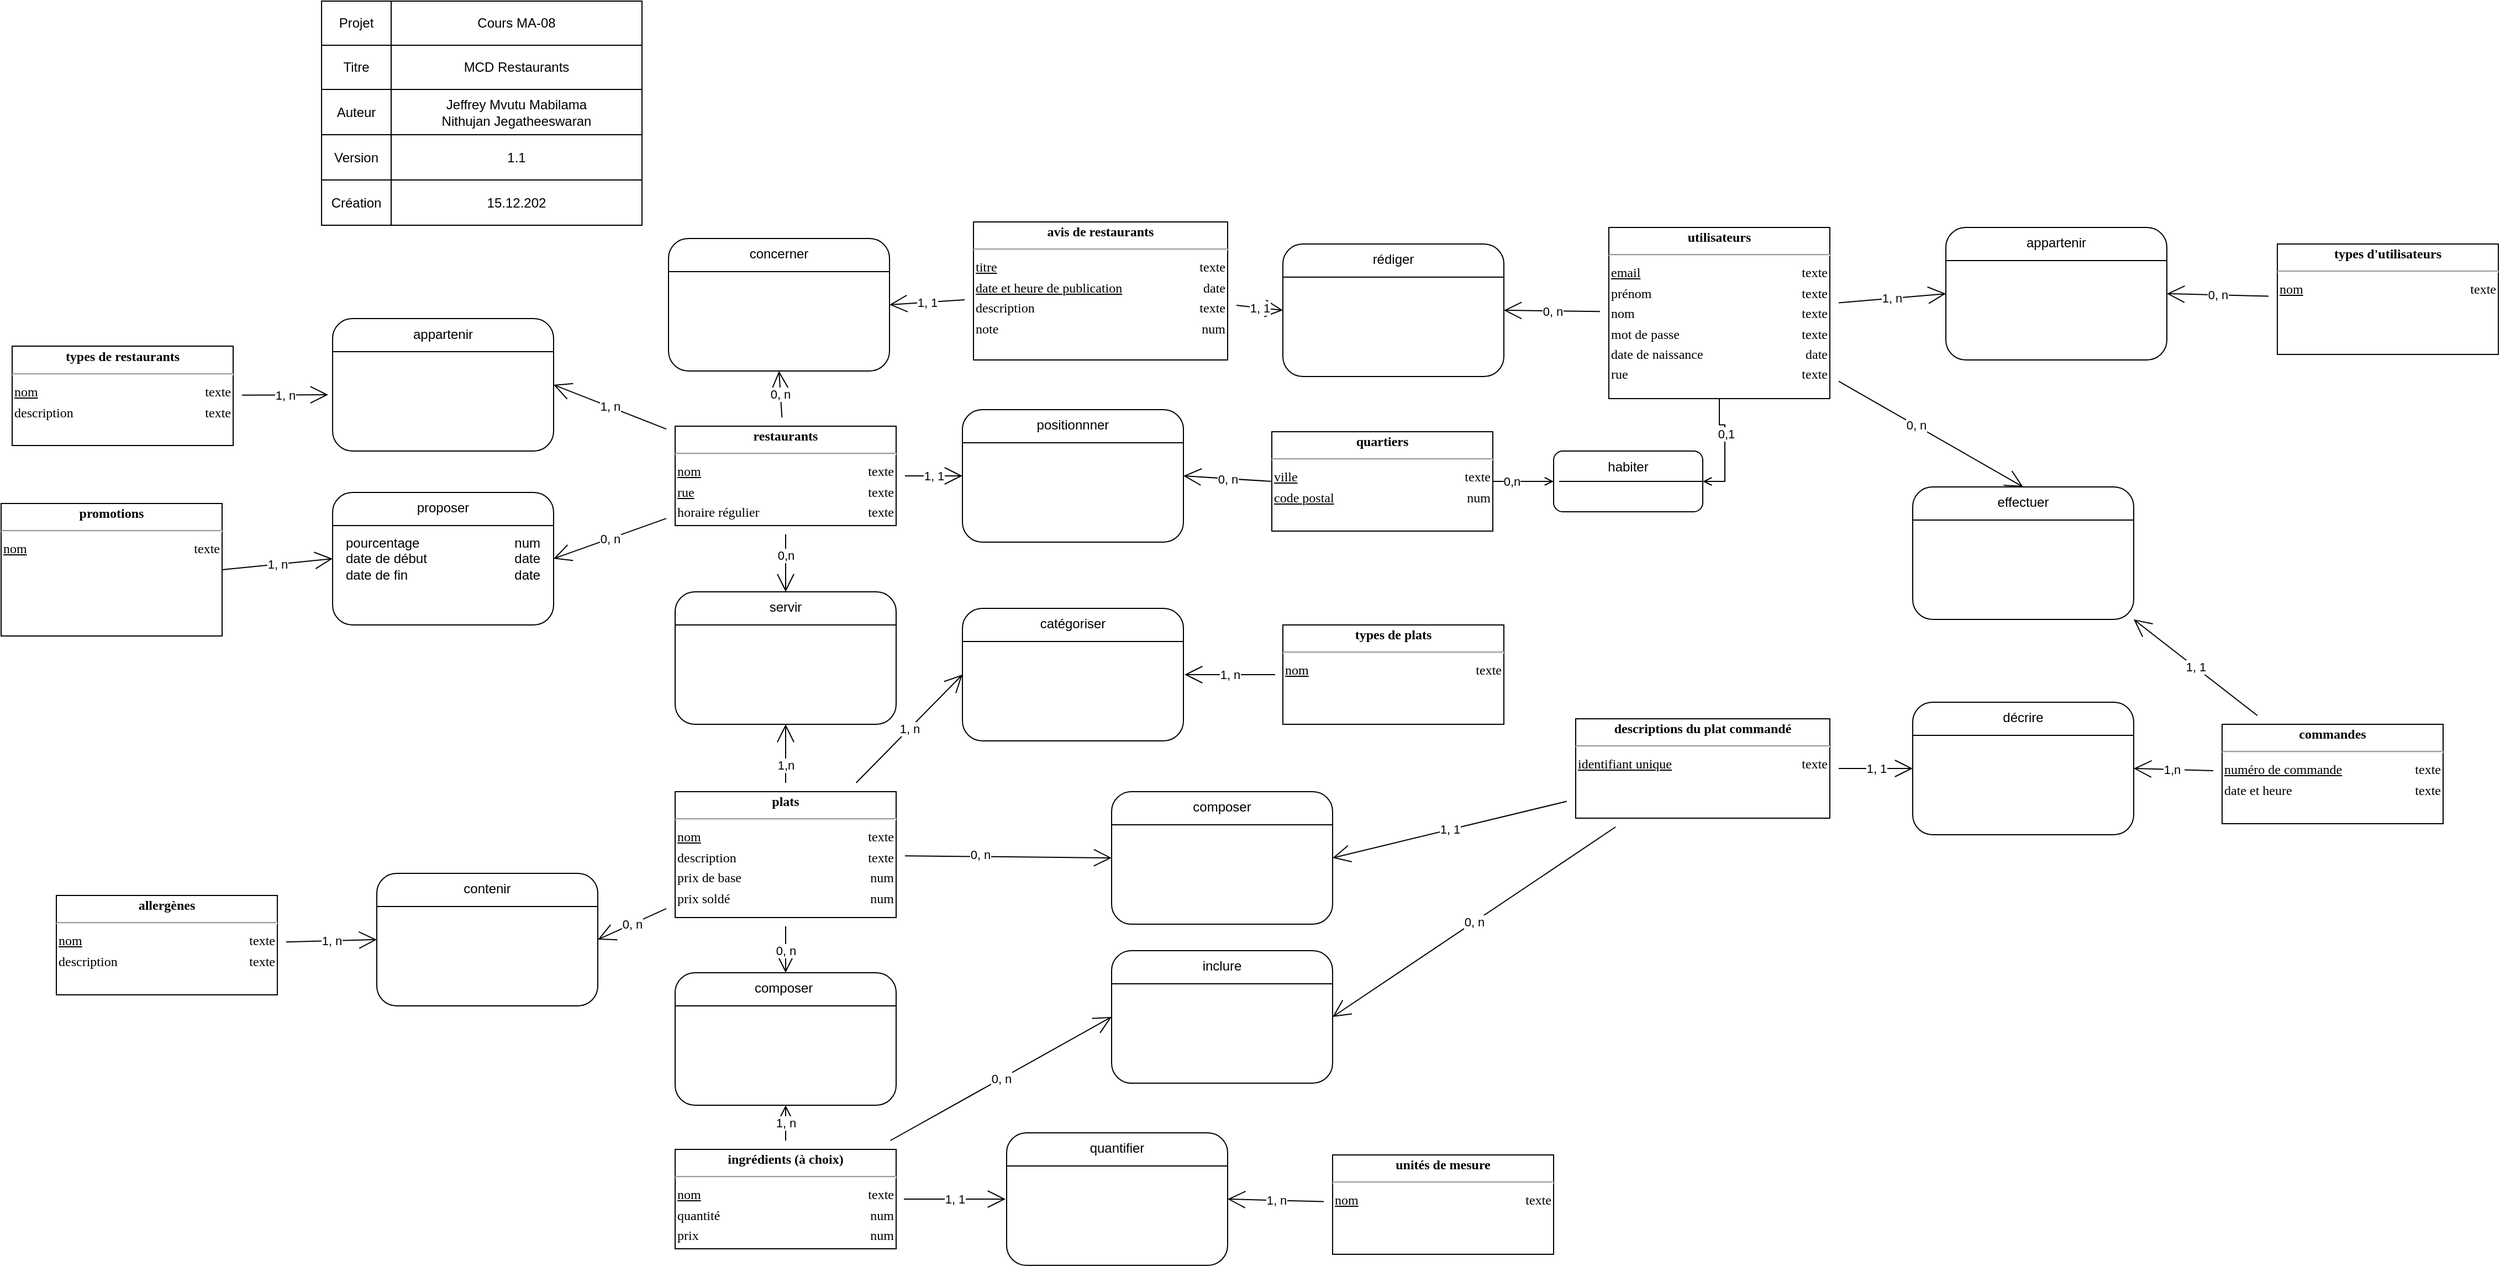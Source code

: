 <mxfile version="15.3.5" type="device"><diagram id="BKrzxhCwknsQoEXtiDFt" name="MCD-Restaurants"><mxGraphModel dx="1913" dy="806" grid="1" gridSize="10" guides="1" tooltips="1" connect="1" arrows="1" fold="1" page="1" pageScale="1" pageWidth="827" pageHeight="1169" math="0" shadow="0"><root><mxCell id="0"/><mxCell id="1" parent="0"/><mxCell id="3Esl5Ky0FmzdROGgl7pd-1" value="" style="shape=table;html=1;whiteSpace=wrap;startSize=0;container=1;collapsible=0;childLayout=tableLayout;align=right;" parent="1" vertex="1"><mxGeometry width="290" height="203" as="geometry"/></mxCell><mxCell id="3Esl5Ky0FmzdROGgl7pd-2" value="" style="shape=partialRectangle;html=1;whiteSpace=wrap;collapsible=0;dropTarget=0;pointerEvents=0;fillColor=none;top=0;left=0;bottom=0;right=0;points=[[0,0.5],[1,0.5]];portConstraint=eastwest;" parent="3Esl5Ky0FmzdROGgl7pd-1" vertex="1"><mxGeometry width="290" height="40" as="geometry"/></mxCell><mxCell id="3Esl5Ky0FmzdROGgl7pd-3" value="Projet" style="shape=partialRectangle;html=1;whiteSpace=wrap;connectable=0;fillColor=none;top=0;left=0;bottom=0;right=0;overflow=hidden;" parent="3Esl5Ky0FmzdROGgl7pd-2" vertex="1"><mxGeometry width="63" height="40" as="geometry"><mxRectangle width="63" height="40" as="alternateBounds"/></mxGeometry></mxCell><mxCell id="3Esl5Ky0FmzdROGgl7pd-4" value="Cours MA-08" style="shape=partialRectangle;html=1;whiteSpace=wrap;connectable=0;fillColor=none;top=0;left=0;bottom=0;right=0;overflow=hidden;" parent="3Esl5Ky0FmzdROGgl7pd-2" vertex="1"><mxGeometry x="63" width="227" height="40" as="geometry"><mxRectangle width="227" height="40" as="alternateBounds"/></mxGeometry></mxCell><mxCell id="3Esl5Ky0FmzdROGgl7pd-5" style="shape=partialRectangle;html=1;whiteSpace=wrap;collapsible=0;dropTarget=0;pointerEvents=0;fillColor=none;top=0;left=0;bottom=0;right=0;points=[[0,0.5],[1,0.5]];portConstraint=eastwest;" parent="3Esl5Ky0FmzdROGgl7pd-1" vertex="1"><mxGeometry y="40" width="290" height="40" as="geometry"/></mxCell><mxCell id="3Esl5Ky0FmzdROGgl7pd-6" value="Titre" style="shape=partialRectangle;html=1;whiteSpace=wrap;connectable=0;fillColor=none;top=0;left=0;bottom=0;right=0;overflow=hidden;" parent="3Esl5Ky0FmzdROGgl7pd-5" vertex="1"><mxGeometry width="63" height="40" as="geometry"><mxRectangle width="63" height="40" as="alternateBounds"/></mxGeometry></mxCell><mxCell id="3Esl5Ky0FmzdROGgl7pd-7" value="MCD Restaurants" style="shape=partialRectangle;html=1;whiteSpace=wrap;connectable=0;fillColor=none;top=0;left=0;bottom=0;right=0;overflow=hidden;" parent="3Esl5Ky0FmzdROGgl7pd-5" vertex="1"><mxGeometry x="63" width="227" height="40" as="geometry"><mxRectangle width="227" height="40" as="alternateBounds"/></mxGeometry></mxCell><mxCell id="3Esl5Ky0FmzdROGgl7pd-8" value="" style="shape=partialRectangle;html=1;whiteSpace=wrap;collapsible=0;dropTarget=0;pointerEvents=0;fillColor=none;top=0;left=0;bottom=0;right=0;points=[[0,0.5],[1,0.5]];portConstraint=eastwest;" parent="3Esl5Ky0FmzdROGgl7pd-1" vertex="1"><mxGeometry y="80" width="290" height="41" as="geometry"/></mxCell><mxCell id="3Esl5Ky0FmzdROGgl7pd-9" value="Auteur" style="shape=partialRectangle;html=1;whiteSpace=wrap;connectable=0;fillColor=none;top=0;left=0;bottom=0;right=0;overflow=hidden;" parent="3Esl5Ky0FmzdROGgl7pd-8" vertex="1"><mxGeometry width="63" height="41" as="geometry"><mxRectangle width="63" height="41" as="alternateBounds"/></mxGeometry></mxCell><mxCell id="3Esl5Ky0FmzdROGgl7pd-10" value="Jeffrey Mvutu Mabilama&lt;br&gt;Nithujan Jegatheeswaran" style="shape=partialRectangle;html=1;whiteSpace=wrap;connectable=0;fillColor=none;top=0;left=0;bottom=0;right=0;overflow=hidden;" parent="3Esl5Ky0FmzdROGgl7pd-8" vertex="1"><mxGeometry x="63" width="227" height="41" as="geometry"><mxRectangle width="227" height="41" as="alternateBounds"/></mxGeometry></mxCell><mxCell id="3Esl5Ky0FmzdROGgl7pd-11" value="" style="shape=partialRectangle;html=1;whiteSpace=wrap;collapsible=0;dropTarget=0;pointerEvents=0;fillColor=none;top=0;left=0;bottom=0;right=0;points=[[0,0.5],[1,0.5]];portConstraint=eastwest;" parent="3Esl5Ky0FmzdROGgl7pd-1" vertex="1"><mxGeometry y="121" width="290" height="41" as="geometry"/></mxCell><mxCell id="3Esl5Ky0FmzdROGgl7pd-12" value="Version" style="shape=partialRectangle;html=1;whiteSpace=wrap;connectable=0;fillColor=none;top=0;left=0;bottom=0;right=0;overflow=hidden;" parent="3Esl5Ky0FmzdROGgl7pd-11" vertex="1"><mxGeometry width="63" height="41" as="geometry"><mxRectangle width="63" height="41" as="alternateBounds"/></mxGeometry></mxCell><mxCell id="3Esl5Ky0FmzdROGgl7pd-13" value="1.1" style="shape=partialRectangle;html=1;whiteSpace=wrap;connectable=0;fillColor=none;top=0;left=0;bottom=0;right=0;overflow=hidden;" parent="3Esl5Ky0FmzdROGgl7pd-11" vertex="1"><mxGeometry x="63" width="227" height="41" as="geometry"><mxRectangle width="227" height="41" as="alternateBounds"/></mxGeometry></mxCell><mxCell id="geKD9jgnnaE2pUZguU3G-1" style="shape=partialRectangle;html=1;whiteSpace=wrap;collapsible=0;dropTarget=0;pointerEvents=0;fillColor=none;top=0;left=0;bottom=0;right=0;points=[[0,0.5],[1,0.5]];portConstraint=eastwest;" parent="3Esl5Ky0FmzdROGgl7pd-1" vertex="1"><mxGeometry y="162" width="290" height="41" as="geometry"/></mxCell><mxCell id="geKD9jgnnaE2pUZguU3G-2" value="Création" style="shape=partialRectangle;html=1;whiteSpace=wrap;connectable=0;fillColor=none;top=0;left=0;bottom=0;right=0;overflow=hidden;" parent="geKD9jgnnaE2pUZguU3G-1" vertex="1"><mxGeometry width="63" height="41" as="geometry"><mxRectangle width="63" height="41" as="alternateBounds"/></mxGeometry></mxCell><mxCell id="geKD9jgnnaE2pUZguU3G-3" value="15.12.202" style="shape=partialRectangle;html=1;whiteSpace=wrap;connectable=0;fillColor=none;top=0;left=0;bottom=0;right=0;overflow=hidden;" parent="geKD9jgnnaE2pUZguU3G-1" vertex="1"><mxGeometry x="63" width="227" height="41" as="geometry"><mxRectangle width="227" height="41" as="alternateBounds"/></mxGeometry></mxCell><mxCell id="4QM7cgeymSEqjRxGktAz-28" value="1, 1" style="edgeStyle=none;curved=1;rounded=0;orthogonalLoop=1;jettySize=auto;html=1;entryX=0;entryY=0.5;entryDx=0;entryDy=0;endArrow=open;startSize=14;endSize=14;sourcePerimeterSpacing=8;targetPerimeterSpacing=8;" parent="1" source="3Esl5Ky0FmzdROGgl7pd-14" target="4QM7cgeymSEqjRxGktAz-19" edge="1"><mxGeometry relative="1" as="geometry"/></mxCell><mxCell id="4QM7cgeymSEqjRxGktAz-29" value="0, n" style="edgeStyle=none;curved=1;rounded=0;orthogonalLoop=1;jettySize=auto;html=1;entryX=0.5;entryY=1;entryDx=0;entryDy=0;endArrow=open;startSize=14;endSize=14;sourcePerimeterSpacing=8;targetPerimeterSpacing=8;" parent="1" source="3Esl5Ky0FmzdROGgl7pd-14" target="XybrfPh_IEqTfUOBSp6q-21" edge="1"><mxGeometry relative="1" as="geometry"/></mxCell><mxCell id="4QM7cgeymSEqjRxGktAz-34" value="1, n" style="edgeStyle=none;curved=1;rounded=0;orthogonalLoop=1;jettySize=auto;html=1;entryX=1;entryY=0.5;entryDx=0;entryDy=0;endArrow=open;startSize=14;endSize=14;sourcePerimeterSpacing=8;targetPerimeterSpacing=8;" parent="1" source="3Esl5Ky0FmzdROGgl7pd-14" target="4QM7cgeymSEqjRxGktAz-15" edge="1"><mxGeometry relative="1" as="geometry"/></mxCell><mxCell id="4QM7cgeymSEqjRxGktAz-35" style="edgeStyle=none;curved=1;rounded=0;orthogonalLoop=1;jettySize=auto;html=1;entryX=0.5;entryY=0;entryDx=0;entryDy=0;endArrow=open;startSize=14;endSize=14;sourcePerimeterSpacing=8;targetPerimeterSpacing=8;" parent="1" source="3Esl5Ky0FmzdROGgl7pd-14" target="rxw43PUUK2Rpzdn9cFH3-1" edge="1"><mxGeometry relative="1" as="geometry"/></mxCell><mxCell id="7qh1rK28YlSOI55Mwtbg-13" value="0,n" style="edgeLabel;html=1;align=center;verticalAlign=middle;resizable=0;points=[];" parent="4QM7cgeymSEqjRxGktAz-35" vertex="1" connectable="0"><mxGeometry x="-0.269" relative="1" as="geometry"><mxPoint as="offset"/></mxGeometry></mxCell><mxCell id="nAGXMYJvFA2xRIfld_3D-17" value="0, n" style="edgeStyle=none;curved=1;rounded=0;orthogonalLoop=1;jettySize=auto;html=1;entryX=1;entryY=0.5;entryDx=0;entryDy=0;endArrow=open;startSize=14;endSize=14;sourcePerimeterSpacing=8;targetPerimeterSpacing=8;" parent="1" source="3Esl5Ky0FmzdROGgl7pd-14" target="XybrfPh_IEqTfUOBSp6q-29" edge="1"><mxGeometry relative="1" as="geometry"/></mxCell><mxCell id="3Esl5Ky0FmzdROGgl7pd-14" value="&lt;div style=&quot;box-sizing: border-box ; width: 100% ; padding: 2px&quot;&gt;&lt;span style=&quot;background-color: rgb(255 , 255 , 255)&quot;&gt;&lt;b&gt;restaurants&lt;/b&gt;&lt;/span&gt;&lt;/div&gt;&lt;hr&gt;&lt;table style=&quot;width: 100% ; font-size: 1em&quot; cellpadding=&quot;2&quot; cellspacing=&quot;0&quot;&gt;&lt;tbody&gt;&lt;tr&gt;&lt;td style=&quot;text-align: left&quot;&gt;&lt;u&gt;nom&lt;/u&gt;&lt;/td&gt;&lt;td style=&quot;text-align: right&quot;&gt;texte&lt;br&gt;&lt;/td&gt;&lt;/tr&gt;&lt;tr&gt;&lt;td style=&quot;text-align: left&quot;&gt;&lt;u&gt;rue&lt;/u&gt;&lt;/td&gt;&lt;td style=&quot;text-align: right&quot;&gt;texte&lt;br&gt;&lt;/td&gt;&lt;/tr&gt;&lt;tr&gt;&lt;td style=&quot;text-align: left&quot;&gt;horaire régulier&lt;/td&gt;&lt;td style=&quot;text-align: right&quot;&gt;texte&lt;/td&gt;&lt;/tr&gt;&lt;/tbody&gt;&lt;/table&gt;" style="verticalAlign=top;align=center;overflow=fill;html=1;rounded=0;shadow=0;comic=0;labelBackgroundColor=none;strokeColor=#000000;strokeWidth=1;fillColor=#ffffff;fontFamily=Verdana;fontSize=12;fontColor=#000000;" parent="1" vertex="1"><mxGeometry x="320" y="385" width="200" height="90" as="geometry"/></mxCell><mxCell id="4QM7cgeymSEqjRxGktAz-38" value="1, n" style="edgeStyle=none;curved=1;rounded=0;orthogonalLoop=1;jettySize=auto;html=1;entryX=0.5;entryY=1;entryDx=0;entryDy=0;endArrow=open;startSize=14;endSize=14;sourcePerimeterSpacing=8;targetPerimeterSpacing=8;" parent="1" source="3Esl5Ky0FmzdROGgl7pd-15" target="XybrfPh_IEqTfUOBSp6q-5" edge="1"><mxGeometry relative="1" as="geometry"/></mxCell><mxCell id="nAGXMYJvFA2xRIfld_3D-10" value="1, 1" style="edgeStyle=none;curved=1;rounded=0;orthogonalLoop=1;jettySize=auto;html=1;entryX=0;entryY=0.5;entryDx=0;entryDy=0;endArrow=open;startSize=14;endSize=14;sourcePerimeterSpacing=8;targetPerimeterSpacing=8;" parent="1" edge="1"><mxGeometry relative="1" as="geometry"><mxPoint x="527" y="1085" as="sourcePoint"/><mxPoint x="619" y="1085" as="targetPoint"/></mxGeometry></mxCell><mxCell id="nAGXMYJvFA2xRIfld_3D-24" value="0, n" style="edgeStyle=none;curved=1;rounded=0;orthogonalLoop=1;jettySize=auto;html=1;entryX=0;entryY=0.5;entryDx=0;entryDy=0;endArrow=open;startSize=14;endSize=14;sourcePerimeterSpacing=8;targetPerimeterSpacing=8;" parent="1" source="3Esl5Ky0FmzdROGgl7pd-15" target="nAGXMYJvFA2xRIfld_3D-20" edge="1"><mxGeometry relative="1" as="geometry"/></mxCell><mxCell id="3Esl5Ky0FmzdROGgl7pd-15" value="&lt;div style=&quot;box-sizing: border-box ; width: 100% ; padding: 2px&quot;&gt;&lt;span style=&quot;background-color: rgb(255 , 255 , 255)&quot;&gt;&lt;b&gt;ingrédients (à choix)&lt;/b&gt;&lt;/span&gt;&lt;/div&gt;&lt;hr&gt;&lt;table style=&quot;width: 100% ; font-size: 1em&quot; cellpadding=&quot;2&quot; cellspacing=&quot;0&quot;&gt;&lt;tbody&gt;&lt;tr&gt;&lt;td style=&quot;text-align: left&quot;&gt;&lt;u&gt;nom&lt;/u&gt;&lt;/td&gt;&lt;td style=&quot;text-align: right&quot;&gt;texte&lt;br&gt;&lt;/td&gt;&lt;/tr&gt;&lt;tr&gt;&lt;td style=&quot;text-align: left&quot;&gt;quantité&lt;br&gt;&lt;/td&gt;&lt;td style=&quot;text-align: right&quot;&gt;num&lt;/td&gt;&lt;/tr&gt;&lt;tr&gt;&lt;td style=&quot;text-align: left&quot;&gt;prix&lt;/td&gt;&lt;td style=&quot;text-align: right&quot;&gt;num&lt;/td&gt;&lt;/tr&gt;&lt;/tbody&gt;&lt;/table&gt;" style="verticalAlign=top;align=center;overflow=fill;html=1;rounded=0;shadow=0;comic=0;labelBackgroundColor=none;strokeColor=#000000;strokeWidth=1;fillColor=#ffffff;fontFamily=Verdana;fontSize=12;fontColor=#000000;" parent="1" vertex="1"><mxGeometry x="320" y="1040" width="200" height="90" as="geometry"/></mxCell><mxCell id="4QM7cgeymSEqjRxGktAz-36" style="edgeStyle=none;curved=1;rounded=0;orthogonalLoop=1;jettySize=auto;html=1;entryX=0.5;entryY=1;entryDx=0;entryDy=0;endArrow=open;startSize=14;endSize=14;sourcePerimeterSpacing=8;targetPerimeterSpacing=8;" parent="1" source="3Esl5Ky0FmzdROGgl7pd-16" target="rxw43PUUK2Rpzdn9cFH3-1" edge="1"><mxGeometry relative="1" as="geometry"/></mxCell><mxCell id="7qh1rK28YlSOI55Mwtbg-14" value="1,n" style="edgeLabel;html=1;align=center;verticalAlign=middle;resizable=0;points=[];" parent="4QM7cgeymSEqjRxGktAz-36" vertex="1" connectable="0"><mxGeometry x="-0.387" relative="1" as="geometry"><mxPoint as="offset"/></mxGeometry></mxCell><mxCell id="4QM7cgeymSEqjRxGktAz-37" value="0, n" style="edgeStyle=none;curved=1;rounded=0;orthogonalLoop=1;jettySize=auto;html=1;entryX=0.5;entryY=0;entryDx=0;entryDy=0;endArrow=open;startSize=14;endSize=14;sourcePerimeterSpacing=8;targetPerimeterSpacing=8;" parent="1" source="3Esl5Ky0FmzdROGgl7pd-16" target="XybrfPh_IEqTfUOBSp6q-5" edge="1"><mxGeometry x="0.048" relative="1" as="geometry"><mxPoint as="offset"/></mxGeometry></mxCell><mxCell id="4QM7cgeymSEqjRxGktAz-39" value="1, n" style="edgeStyle=none;curved=1;rounded=0;orthogonalLoop=1;jettySize=auto;html=1;entryX=0;entryY=0.5;entryDx=0;entryDy=0;endArrow=open;startSize=14;endSize=14;sourcePerimeterSpacing=8;targetPerimeterSpacing=8;" parent="1" source="3Esl5Ky0FmzdROGgl7pd-16" target="4QM7cgeymSEqjRxGktAz-23" edge="1"><mxGeometry relative="1" as="geometry"/></mxCell><mxCell id="nAGXMYJvFA2xRIfld_3D-7" value="0, n" style="edgeStyle=none;curved=1;rounded=0;orthogonalLoop=1;jettySize=auto;html=1;entryX=1;entryY=0.5;entryDx=0;entryDy=0;endArrow=open;startSize=14;endSize=14;sourcePerimeterSpacing=8;targetPerimeterSpacing=8;" parent="1" source="3Esl5Ky0FmzdROGgl7pd-16" target="XybrfPh_IEqTfUOBSp6q-13" edge="1"><mxGeometry relative="1" as="geometry"/></mxCell><mxCell id="nAGXMYJvFA2xRIfld_3D-12" style="edgeStyle=none;curved=1;rounded=0;orthogonalLoop=1;jettySize=auto;html=1;entryX=0;entryY=0.5;entryDx=0;entryDy=0;endArrow=open;startSize=14;endSize=14;sourcePerimeterSpacing=8;targetPerimeterSpacing=8;" parent="1" source="3Esl5Ky0FmzdROGgl7pd-16" target="XybrfPh_IEqTfUOBSp6q-9" edge="1"><mxGeometry relative="1" as="geometry"/></mxCell><mxCell id="nAGXMYJvFA2xRIfld_3D-28" value="0, n" style="edgeLabel;html=1;align=center;verticalAlign=middle;resizable=0;points=[];" parent="nAGXMYJvFA2xRIfld_3D-12" vertex="1" connectable="0"><mxGeometry x="-0.32" y="-4" relative="1" as="geometry"><mxPoint x="4" y="-6" as="offset"/></mxGeometry></mxCell><mxCell id="3Esl5Ky0FmzdROGgl7pd-16" value="&lt;div style=&quot;box-sizing: border-box ; width: 100% ; padding: 2px&quot;&gt;&lt;span style=&quot;background-color: rgb(255 , 255 , 255)&quot;&gt;&lt;b&gt;plats&lt;/b&gt;&lt;/span&gt;&lt;/div&gt;&lt;hr&gt;&lt;table style=&quot;width: 100% ; font-size: 1em&quot; cellpadding=&quot;2&quot; cellspacing=&quot;0&quot;&gt;&lt;tbody&gt;&lt;tr&gt;&lt;td style=&quot;text-align: left&quot;&gt;&lt;u&gt;nom&lt;/u&gt;&lt;/td&gt;&lt;td style=&quot;text-align: right&quot;&gt;texte&lt;br&gt;&lt;/td&gt;&lt;/tr&gt;&lt;tr&gt;&lt;td style=&quot;text-align: left&quot;&gt;description&lt;br&gt;&lt;/td&gt;&lt;td style=&quot;text-align: right&quot;&gt;texte&lt;br&gt;&lt;/td&gt;&lt;/tr&gt;&lt;tr&gt;&lt;td style=&quot;text-align: left&quot;&gt;prix de base&lt;/td&gt;&lt;td style=&quot;text-align: right&quot;&gt;num&lt;br&gt;&lt;/td&gt;&lt;/tr&gt;&lt;tr&gt;&lt;td style=&quot;text-align: left&quot;&gt;prix soldé&lt;/td&gt;&lt;td style=&quot;text-align: right&quot;&gt;num&lt;/td&gt;&lt;/tr&gt;&lt;tr&gt;&lt;td style=&quot;text-align: left&quot;&gt;&lt;br&gt;&lt;/td&gt;&lt;td&gt;&lt;br&gt;&lt;/td&gt;&lt;/tr&gt;&lt;/tbody&gt;&lt;/table&gt;" style="verticalAlign=top;align=center;overflow=fill;html=1;rounded=0;shadow=0;comic=0;labelBackgroundColor=none;strokeColor=#000000;strokeWidth=1;fillColor=#ffffff;fontFamily=Verdana;fontSize=12;fontColor=#000000;" parent="1" vertex="1"><mxGeometry x="320" y="716" width="200" height="114" as="geometry"/></mxCell><mxCell id="nAGXMYJvFA2xRIfld_3D-8" value="1, n" style="edgeStyle=none;curved=1;rounded=0;orthogonalLoop=1;jettySize=auto;html=1;entryX=0;entryY=0.5;entryDx=0;entryDy=0;endArrow=open;startSize=14;endSize=14;sourcePerimeterSpacing=8;targetPerimeterSpacing=8;" parent="1" source="3Esl5Ky0FmzdROGgl7pd-17" target="XybrfPh_IEqTfUOBSp6q-13" edge="1"><mxGeometry relative="1" as="geometry"/></mxCell><mxCell id="3Esl5Ky0FmzdROGgl7pd-17" value="&lt;div style=&quot;box-sizing: border-box ; width: 100% ; padding: 2px&quot;&gt;&lt;span style=&quot;background-color: rgb(255 , 255 , 255)&quot;&gt;&lt;b&gt;allergènes&lt;/b&gt;&lt;/span&gt;&lt;/div&gt;&lt;hr&gt;&lt;table style=&quot;width: 100% ; font-size: 1em&quot; cellpadding=&quot;2&quot; cellspacing=&quot;0&quot;&gt;&lt;tbody&gt;&lt;tr&gt;&lt;td style=&quot;text-align: left&quot;&gt;&lt;u&gt;nom&lt;/u&gt;&lt;/td&gt;&lt;td style=&quot;text-align: right&quot;&gt;texte&lt;br&gt;&lt;/td&gt;&lt;/tr&gt;&lt;tr&gt;&lt;td style=&quot;text-align: left&quot;&gt;description&lt;/td&gt;&lt;td style=&quot;text-align: right&quot;&gt;texte&lt;br&gt;&lt;/td&gt;&lt;/tr&gt;&lt;tr&gt;&lt;td style=&quot;text-align: left&quot;&gt;&lt;br&gt;&lt;/td&gt;&lt;td style=&quot;text-align: right&quot;&gt;&lt;br&gt;&lt;/td&gt;&lt;/tr&gt;&lt;/tbody&gt;&lt;/table&gt;" style="verticalAlign=top;align=center;overflow=fill;html=1;rounded=0;shadow=0;comic=0;labelBackgroundColor=none;strokeColor=#000000;strokeWidth=1;fillColor=#ffffff;fontFamily=Verdana;fontSize=12;fontColor=#000000;" parent="1" vertex="1"><mxGeometry x="-240" y="810" width="200" height="90" as="geometry"/></mxCell><mxCell id="4QM7cgeymSEqjRxGktAz-30" value="1, 1" style="edgeStyle=none;curved=1;rounded=0;orthogonalLoop=1;jettySize=auto;html=1;entryX=1;entryY=0.5;entryDx=0;entryDy=0;endArrow=open;startSize=14;endSize=14;sourcePerimeterSpacing=8;targetPerimeterSpacing=8;" parent="1" source="3Esl5Ky0FmzdROGgl7pd-18" target="XybrfPh_IEqTfUOBSp6q-21" edge="1"><mxGeometry relative="1" as="geometry"/></mxCell><mxCell id="4QM7cgeymSEqjRxGktAz-32" value="1, 1" style="edgeStyle=none;curved=1;rounded=0;orthogonalLoop=1;jettySize=auto;html=1;entryX=0;entryY=0.5;entryDx=0;entryDy=0;endArrow=open;startSize=14;endSize=14;sourcePerimeterSpacing=8;targetPerimeterSpacing=8;" parent="1" source="3Esl5Ky0FmzdROGgl7pd-18" target="XybrfPh_IEqTfUOBSp6q-1" edge="1"><mxGeometry relative="1" as="geometry"/></mxCell><mxCell id="3Esl5Ky0FmzdROGgl7pd-18" value="&lt;div style=&quot;box-sizing: border-box ; width: 100% ; padding: 2px&quot;&gt;&lt;span style=&quot;background-color: rgb(255 , 255 , 255)&quot;&gt;&lt;b&gt;avis de restaurants&lt;/b&gt;&lt;/span&gt;&lt;/div&gt;&lt;hr&gt;&lt;table style=&quot;width: 100% ; font-size: 1em&quot; cellpadding=&quot;2&quot; cellspacing=&quot;0&quot;&gt;&lt;tbody&gt;&lt;tr&gt;&lt;td style=&quot;text-align: left&quot;&gt;&lt;u&gt;titre&lt;/u&gt;&lt;/td&gt;&lt;td style=&quot;text-align: right&quot;&gt;texte&lt;br&gt;&lt;/td&gt;&lt;/tr&gt;&lt;tr&gt;&lt;td style=&quot;text-align: left&quot;&gt;&lt;u&gt;date et heure de publication&lt;/u&gt;&lt;/td&gt;&lt;td style=&quot;text-align: right&quot;&gt;date&lt;br&gt;&lt;/td&gt;&lt;/tr&gt;&lt;tr&gt;&lt;td style=&quot;text-align: left&quot;&gt;description&lt;/td&gt;&lt;td style=&quot;text-align: right&quot;&gt;texte&lt;/td&gt;&lt;/tr&gt;&lt;tr&gt;&lt;td style=&quot;text-align: left&quot;&gt;note&lt;/td&gt;&lt;td style=&quot;text-align: right&quot;&gt;num&lt;/td&gt;&lt;/tr&gt;&lt;/tbody&gt;&lt;/table&gt;" style="verticalAlign=top;align=center;overflow=fill;html=1;rounded=0;shadow=0;comic=0;labelBackgroundColor=none;strokeColor=#000000;strokeWidth=1;fillColor=#ffffff;fontFamily=Verdana;fontSize=12;fontColor=#000000;" parent="1" vertex="1"><mxGeometry x="590" y="200" width="230" height="125" as="geometry"/></mxCell><mxCell id="4QM7cgeymSEqjRxGktAz-27" value="0, n" style="edgeStyle=none;curved=1;rounded=0;orthogonalLoop=1;jettySize=auto;html=1;exitX=0;exitY=0.5;exitDx=0;exitDy=0;endArrow=open;startSize=14;endSize=14;sourcePerimeterSpacing=8;targetPerimeterSpacing=8;entryX=1;entryY=0.5;entryDx=0;entryDy=0;" parent="1" source="3Esl5Ky0FmzdROGgl7pd-19" target="4QM7cgeymSEqjRxGktAz-19" edge="1"><mxGeometry relative="1" as="geometry"/></mxCell><mxCell id="7qh1rK28YlSOI55Mwtbg-9" style="edgeStyle=orthogonalEdgeStyle;rounded=0;orthogonalLoop=1;jettySize=auto;html=1;exitX=1;exitY=0.5;exitDx=0;exitDy=0;entryX=0;entryY=0.5;entryDx=0;entryDy=0;endArrow=open;endFill=0;" parent="1" source="3Esl5Ky0FmzdROGgl7pd-19" target="7qh1rK28YlSOI55Mwtbg-7" edge="1"><mxGeometry relative="1" as="geometry"/></mxCell><mxCell id="7qh1rK28YlSOI55Mwtbg-11" value="0,n" style="edgeLabel;html=1;align=center;verticalAlign=middle;resizable=0;points=[];" parent="7qh1rK28YlSOI55Mwtbg-9" vertex="1" connectable="0"><mxGeometry x="-0.386" relative="1" as="geometry"><mxPoint as="offset"/></mxGeometry></mxCell><mxCell id="3Esl5Ky0FmzdROGgl7pd-19" value="&lt;div style=&quot;box-sizing: border-box ; width: 100% ; padding: 2px&quot;&gt;&lt;span style=&quot;background-color: rgb(255 , 255 , 255)&quot;&gt;&lt;b&gt;quartiers&lt;/b&gt;&lt;/span&gt;&lt;/div&gt;&lt;hr&gt;&lt;table style=&quot;width: 100% ; font-size: 1em&quot; cellpadding=&quot;2&quot; cellspacing=&quot;0&quot;&gt;&lt;tbody&gt;&lt;tr&gt;&lt;td style=&quot;text-align: left&quot;&gt;&lt;u&gt;ville&lt;/u&gt;&lt;/td&gt;&lt;td style=&quot;text-align: right&quot;&gt;texte&lt;br&gt;&lt;/td&gt;&lt;/tr&gt;&lt;tr&gt;&lt;td style=&quot;text-align: left&quot;&gt;&lt;u&gt;code postal&lt;/u&gt;&lt;/td&gt;&lt;td style=&quot;text-align: right&quot;&gt;num&lt;br&gt;&lt;/td&gt;&lt;/tr&gt;&lt;tr&gt;&lt;td style=&quot;text-align: left&quot;&gt;&lt;br&gt;&lt;/td&gt;&lt;td style=&quot;text-align: right&quot;&gt;&lt;br&gt;&lt;/td&gt;&lt;/tr&gt;&lt;/tbody&gt;&lt;/table&gt;" style="verticalAlign=top;align=center;overflow=fill;html=1;rounded=0;shadow=0;comic=0;labelBackgroundColor=none;strokeColor=#000000;strokeWidth=1;fillColor=#ffffff;fontFamily=Verdana;fontSize=12;fontColor=#000000;" parent="1" vertex="1"><mxGeometry x="860" y="390" width="200" height="90" as="geometry"/></mxCell><mxCell id="nAGXMYJvFA2xRIfld_3D-3" value="1,n&amp;nbsp;" style="edgeStyle=none;curved=1;rounded=0;orthogonalLoop=1;jettySize=auto;html=1;entryX=1;entryY=0.5;entryDx=0;entryDy=0;endArrow=open;startSize=14;endSize=14;sourcePerimeterSpacing=8;targetPerimeterSpacing=8;" parent="1" source="3Esl5Ky0FmzdROGgl7pd-20" target="4QM7cgeymSEqjRxGktAz-1" edge="1"><mxGeometry relative="1" as="geometry"/></mxCell><mxCell id="nAGXMYJvFA2xRIfld_3D-15" value="1, 1" style="edgeStyle=none;curved=1;rounded=0;orthogonalLoop=1;jettySize=auto;html=1;entryX=1;entryY=1;entryDx=0;entryDy=0;endArrow=open;startSize=14;endSize=14;sourcePerimeterSpacing=8;targetPerimeterSpacing=8;" parent="1" source="3Esl5Ky0FmzdROGgl7pd-20" target="XybrfPh_IEqTfUOBSp6q-17" edge="1"><mxGeometry relative="1" as="geometry"/></mxCell><mxCell id="3Esl5Ky0FmzdROGgl7pd-20" value="&lt;div style=&quot;box-sizing: border-box ; width: 100% ; padding: 2px&quot;&gt;&lt;span style=&quot;background-color: rgb(255 , 255 , 255)&quot;&gt;&lt;b&gt;commandes&lt;/b&gt;&lt;/span&gt;&lt;/div&gt;&lt;hr&gt;&lt;table style=&quot;width: 100% ; font-size: 1em&quot; cellpadding=&quot;2&quot; cellspacing=&quot;0&quot;&gt;&lt;tbody&gt;&lt;tr&gt;&lt;td style=&quot;text-align: left&quot;&gt;&lt;u&gt;numéro de commande&lt;/u&gt;&lt;/td&gt;&lt;td style=&quot;text-align: right&quot;&gt;texte&lt;br&gt;&lt;/td&gt;&lt;/tr&gt;&lt;tr&gt;&lt;td style=&quot;text-align: left&quot;&gt;date et heure&lt;/td&gt;&lt;td style=&quot;text-align: right&quot;&gt;texte&lt;br&gt;&lt;/td&gt;&lt;/tr&gt;&lt;tr&gt;&lt;td style=&quot;text-align: left&quot;&gt;&lt;br&gt;&lt;/td&gt;&lt;td style=&quot;text-align: right&quot;&gt;&lt;br&gt;&lt;/td&gt;&lt;/tr&gt;&lt;/tbody&gt;&lt;/table&gt;" style="verticalAlign=top;align=center;overflow=fill;html=1;rounded=0;shadow=0;comic=0;labelBackgroundColor=none;strokeColor=#000000;strokeWidth=1;fillColor=#ffffff;fontFamily=Verdana;fontSize=12;fontColor=#000000;" parent="1" vertex="1"><mxGeometry x="1720" y="655" width="200" height="90" as="geometry"/></mxCell><mxCell id="nAGXMYJvFA2xRIfld_3D-2" value="0, n" style="edgeStyle=none;curved=1;rounded=0;orthogonalLoop=1;jettySize=auto;html=1;entryX=1;entryY=0.5;entryDx=0;entryDy=0;endArrow=open;startSize=14;endSize=14;sourcePerimeterSpacing=8;targetPerimeterSpacing=8;" parent="1" source="3Esl5Ky0FmzdROGgl7pd-22" target="4QM7cgeymSEqjRxGktAz-11" edge="1"><mxGeometry relative="1" as="geometry"/></mxCell><mxCell id="3Esl5Ky0FmzdROGgl7pd-22" value="&lt;div style=&quot;box-sizing: border-box ; width: 100% ; padding: 2px&quot;&gt;&lt;span style=&quot;background-color: rgb(255 , 255 , 255)&quot;&gt;&lt;b&gt;types d'utilisateurs&lt;/b&gt;&lt;/span&gt;&lt;/div&gt;&lt;hr&gt;&lt;table style=&quot;width: 100% ; font-size: 1em&quot; cellpadding=&quot;2&quot; cellspacing=&quot;0&quot;&gt;&lt;tbody&gt;&lt;tr&gt;&lt;td style=&quot;text-align: left&quot;&gt;&lt;u&gt;nom&lt;br&gt;&lt;/u&gt;&lt;/td&gt;&lt;td style=&quot;text-align: right&quot;&gt;texte&lt;br&gt;&lt;/td&gt;&lt;/tr&gt;&lt;/tbody&gt;&lt;/table&gt;" style="verticalAlign=top;align=center;overflow=fill;html=1;rounded=0;shadow=0;comic=0;labelBackgroundColor=none;strokeColor=#000000;strokeWidth=1;fillColor=#ffffff;fontFamily=Verdana;fontSize=12;fontColor=#000000;" parent="1" vertex="1"><mxGeometry x="1770" y="220" width="200" height="100" as="geometry"/></mxCell><mxCell id="4QM7cgeymSEqjRxGktAz-31" value="0, n" style="edgeStyle=none;curved=1;rounded=0;orthogonalLoop=1;jettySize=auto;html=1;entryX=1;entryY=0.5;entryDx=0;entryDy=0;endArrow=open;startSize=14;endSize=14;sourcePerimeterSpacing=8;targetPerimeterSpacing=8;" parent="1" source="3Esl5Ky0FmzdROGgl7pd-23" target="XybrfPh_IEqTfUOBSp6q-1" edge="1"><mxGeometry relative="1" as="geometry"/></mxCell><mxCell id="nAGXMYJvFA2xRIfld_3D-1" value="1, n" style="edgeStyle=none;curved=1;rounded=0;orthogonalLoop=1;jettySize=auto;html=1;entryX=0;entryY=0.5;entryDx=0;entryDy=0;endArrow=open;startSize=14;endSize=14;sourcePerimeterSpacing=8;targetPerimeterSpacing=8;" parent="1" source="3Esl5Ky0FmzdROGgl7pd-23" target="4QM7cgeymSEqjRxGktAz-11" edge="1"><mxGeometry relative="1" as="geometry"/></mxCell><mxCell id="nAGXMYJvFA2xRIfld_3D-14" style="edgeStyle=none;curved=1;rounded=0;orthogonalLoop=1;jettySize=auto;html=1;entryX=0.5;entryY=0;entryDx=0;entryDy=0;endArrow=open;startSize=14;endSize=14;sourcePerimeterSpacing=8;targetPerimeterSpacing=8;" parent="1" source="3Esl5Ky0FmzdROGgl7pd-23" target="XybrfPh_IEqTfUOBSp6q-17" edge="1"><mxGeometry relative="1" as="geometry"/></mxCell><mxCell id="nAGXMYJvFA2xRIfld_3D-16" value="0, n" style="edgeLabel;html=1;align=center;verticalAlign=middle;resizable=0;points=[];" parent="nAGXMYJvFA2xRIfld_3D-14" vertex="1" connectable="0"><mxGeometry x="-0.18" relative="1" as="geometry"><mxPoint x="1" as="offset"/></mxGeometry></mxCell><mxCell id="3Esl5Ky0FmzdROGgl7pd-23" value="&lt;div style=&quot;box-sizing: border-box ; width: 100% ; padding: 2px&quot;&gt;&lt;span style=&quot;background-color: rgb(255 , 255 , 255)&quot;&gt;&lt;b&gt;utilisateurs&lt;/b&gt;&lt;/span&gt;&lt;/div&gt;&lt;hr&gt;&lt;table style=&quot;width: 100% ; font-size: 1em&quot; cellpadding=&quot;2&quot; cellspacing=&quot;0&quot;&gt;&lt;tbody&gt;&lt;tr&gt;&lt;td style=&quot;text-align: left&quot;&gt;&lt;u&gt;email&lt;/u&gt;&lt;/td&gt;&lt;td style=&quot;text-align: right&quot;&gt;texte&lt;/td&gt;&lt;/tr&gt;&lt;tr&gt;&lt;td style=&quot;text-align: left&quot;&gt;prénom&lt;/td&gt;&lt;td style=&quot;text-align: right&quot;&gt;texte&lt;br&gt;&lt;/td&gt;&lt;/tr&gt;&lt;tr&gt;&lt;td style=&quot;text-align: left&quot;&gt;nom&lt;br&gt;&lt;/td&gt;&lt;td style=&quot;text-align: right&quot;&gt;texte&lt;br&gt;&lt;/td&gt;&lt;/tr&gt;&lt;tr&gt;&lt;td style=&quot;text-align: left&quot;&gt;mot de passe&lt;/td&gt;&lt;td style=&quot;text-align: right&quot;&gt;texte&lt;/td&gt;&lt;/tr&gt;&lt;tr&gt;&lt;td style=&quot;text-align: left&quot;&gt;date de naissance&lt;/td&gt;&lt;td style=&quot;text-align: right&quot;&gt;date&lt;/td&gt;&lt;/tr&gt;&lt;tr&gt;&lt;td style=&quot;text-align: left&quot;&gt;rue&lt;/td&gt;&lt;td style=&quot;text-align: right&quot;&gt;texte&lt;/td&gt;&lt;/tr&gt;&lt;/tbody&gt;&lt;/table&gt;" style="verticalAlign=top;align=center;overflow=fill;html=1;rounded=0;shadow=0;comic=0;labelBackgroundColor=none;strokeColor=#000000;strokeWidth=1;fillColor=#ffffff;fontFamily=Verdana;fontSize=12;fontColor=#000000;" parent="1" vertex="1"><mxGeometry x="1165" y="205" width="200" height="155" as="geometry"/></mxCell><mxCell id="4QM7cgeymSEqjRxGktAz-33" value="1, n" style="edgeStyle=none;curved=1;rounded=0;orthogonalLoop=1;jettySize=auto;html=1;entryX=-0.02;entryY=0.575;entryDx=0;entryDy=0;endArrow=open;startSize=14;endSize=14;sourcePerimeterSpacing=8;targetPerimeterSpacing=8;entryPerimeter=0;" parent="1" source="3Esl5Ky0FmzdROGgl7pd-26" target="4QM7cgeymSEqjRxGktAz-15" edge="1"><mxGeometry relative="1" as="geometry"/></mxCell><mxCell id="3Esl5Ky0FmzdROGgl7pd-26" value="&lt;div style=&quot;box-sizing: border-box ; width: 100% ; padding: 2px&quot;&gt;&lt;span style=&quot;background-color: rgb(255 , 255 , 255)&quot;&gt;&lt;b&gt;types de restaurants&lt;/b&gt;&lt;/span&gt;&lt;/div&gt;&lt;hr&gt;&lt;table style=&quot;width: 100% ; font-size: 1em&quot; cellpadding=&quot;2&quot; cellspacing=&quot;0&quot;&gt;&lt;tbody&gt;&lt;tr&gt;&lt;td style=&quot;text-align: left&quot;&gt;&lt;u&gt;nom&lt;/u&gt;&lt;/td&gt;&lt;td style=&quot;text-align: right&quot;&gt;texte&lt;br&gt;&lt;/td&gt;&lt;/tr&gt;&lt;tr&gt;&lt;td style=&quot;text-align: left&quot;&gt;description&lt;/td&gt;&lt;td style=&quot;text-align: right&quot;&gt;texte&lt;br&gt;&lt;/td&gt;&lt;/tr&gt;&lt;/tbody&gt;&lt;/table&gt;" style="verticalAlign=top;align=center;overflow=fill;html=1;rounded=0;shadow=0;comic=0;labelBackgroundColor=none;strokeColor=#000000;strokeWidth=1;fillColor=#ffffff;fontFamily=Verdana;fontSize=12;fontColor=#000000;" parent="1" vertex="1"><mxGeometry x="-280" y="312.5" width="200" height="90" as="geometry"/></mxCell><mxCell id="4QM7cgeymSEqjRxGktAz-40" value="1, n" style="edgeStyle=none;curved=1;rounded=0;orthogonalLoop=1;jettySize=auto;html=1;entryX=1;entryY=0.5;entryDx=0;entryDy=0;endArrow=open;startSize=14;endSize=14;sourcePerimeterSpacing=8;targetPerimeterSpacing=8;" parent="1" edge="1"><mxGeometry relative="1" as="geometry"><mxPoint x="863" y="610.0" as="sourcePoint"/><mxPoint x="781" y="610.0" as="targetPoint"/></mxGeometry></mxCell><mxCell id="3Esl5Ky0FmzdROGgl7pd-27" value="&lt;div style=&quot;box-sizing: border-box ; width: 100% ; padding: 2px&quot;&gt;&lt;span style=&quot;background-color: rgb(255 , 255 , 255)&quot;&gt;&lt;b&gt;types de plats&lt;/b&gt;&lt;/span&gt;&lt;/div&gt;&lt;hr&gt;&lt;table style=&quot;width: 100% ; font-size: 1em&quot; cellpadding=&quot;2&quot; cellspacing=&quot;0&quot;&gt;&lt;tbody&gt;&lt;tr&gt;&lt;td style=&quot;text-align: left&quot;&gt;&lt;u&gt;nom&lt;/u&gt;&lt;/td&gt;&lt;td style=&quot;text-align: right&quot;&gt;texte&lt;br&gt;&lt;/td&gt;&lt;/tr&gt;&lt;tr&gt;&lt;td style=&quot;text-align: left&quot;&gt;&lt;br&gt;&lt;/td&gt;&lt;td style=&quot;text-align: right&quot;&gt;&lt;br&gt;&lt;/td&gt;&lt;/tr&gt;&lt;tr&gt;&lt;td style=&quot;text-align: left&quot;&gt;&lt;br&gt;&lt;/td&gt;&lt;td style=&quot;text-align: right&quot;&gt;&lt;br&gt;&lt;/td&gt;&lt;/tr&gt;&lt;/tbody&gt;&lt;/table&gt;" style="verticalAlign=top;align=center;overflow=fill;html=1;rounded=0;shadow=0;comic=0;labelBackgroundColor=none;strokeColor=#000000;strokeWidth=1;fillColor=#ffffff;fontFamily=Verdana;fontSize=12;fontColor=#000000;" parent="1" vertex="1"><mxGeometry x="870" y="565" width="200" height="90" as="geometry"/></mxCell><mxCell id="nAGXMYJvFA2xRIfld_3D-5" value="1, n" style="edgeStyle=none;curved=1;rounded=0;orthogonalLoop=1;jettySize=auto;html=1;entryX=0;entryY=0.5;entryDx=0;entryDy=0;endArrow=open;startSize=14;endSize=14;sourcePerimeterSpacing=8;targetPerimeterSpacing=8;exitX=1;exitY=0.5;exitDx=0;exitDy=0;" parent="1" source="3Esl5Ky0FmzdROGgl7pd-29" target="XybrfPh_IEqTfUOBSp6q-29" edge="1"><mxGeometry relative="1" as="geometry"><mxPoint x="-39.333" y="542" as="sourcePoint"/></mxGeometry></mxCell><mxCell id="3Esl5Ky0FmzdROGgl7pd-29" value="&lt;div style=&quot;box-sizing: border-box ; width: 100% ; padding: 2px&quot;&gt;&lt;span style=&quot;background-color: rgb(255 , 255 , 255)&quot;&gt;&lt;b&gt;promotions&lt;/b&gt;&lt;/span&gt;&lt;/div&gt;&lt;hr&gt;&lt;table style=&quot;width: 100% ; font-size: 1em&quot; cellpadding=&quot;2&quot; cellspacing=&quot;0&quot;&gt;&lt;tbody&gt;&lt;tr&gt;&lt;td style=&quot;text-align: left&quot;&gt;&lt;u&gt;nom&lt;/u&gt;&lt;/td&gt;&lt;td style=&quot;text-align: right&quot;&gt;texte&lt;br&gt;&lt;/td&gt;&lt;/tr&gt;&lt;/tbody&gt;&lt;/table&gt;" style="verticalAlign=top;align=center;overflow=fill;html=1;rounded=0;shadow=0;comic=0;labelBackgroundColor=none;strokeColor=#000000;strokeWidth=1;fillColor=#ffffff;fontFamily=Verdana;fontSize=12;fontColor=#000000;" parent="1" vertex="1"><mxGeometry x="-290" y="455" width="200" height="120" as="geometry"/></mxCell><mxCell id="nAGXMYJvFA2xRIfld_3D-9" value="1, n" style="edgeStyle=none;curved=1;rounded=0;orthogonalLoop=1;jettySize=auto;html=1;entryX=1;entryY=0.5;entryDx=0;entryDy=0;endArrow=open;startSize=14;endSize=14;sourcePerimeterSpacing=8;targetPerimeterSpacing=8;" parent="1" source="ITqHix_gFDXCmWI4m0lv-1" target="4QM7cgeymSEqjRxGktAz-6" edge="1"><mxGeometry relative="1" as="geometry"/></mxCell><mxCell id="ITqHix_gFDXCmWI4m0lv-1" value="&lt;div style=&quot;box-sizing: border-box ; width: 100% ; padding: 2px&quot;&gt;&lt;span style=&quot;background-color: rgb(255 , 255 , 255)&quot;&gt;&lt;b&gt;unités de mesure&lt;/b&gt;&lt;/span&gt;&lt;/div&gt;&lt;hr&gt;&lt;table style=&quot;width: 100% ; font-size: 1em&quot; cellpadding=&quot;2&quot; cellspacing=&quot;0&quot;&gt;&lt;tbody&gt;&lt;tr&gt;&lt;td style=&quot;text-align: left&quot;&gt;&lt;u&gt;nom&lt;/u&gt;&lt;/td&gt;&lt;td style=&quot;text-align: right&quot;&gt;texte&lt;br&gt;&lt;/td&gt;&lt;/tr&gt;&lt;/tbody&gt;&lt;/table&gt;" style="verticalAlign=top;align=center;overflow=fill;html=1;rounded=0;shadow=0;comic=0;labelBackgroundColor=none;strokeColor=#000000;strokeWidth=1;fillColor=#ffffff;fontFamily=Verdana;fontSize=12;fontColor=#000000;hachureGap=4;pointerEvents=0;" parent="1" vertex="1"><mxGeometry x="915" y="1045" width="200" height="90" as="geometry"/></mxCell><mxCell id="nAGXMYJvFA2xRIfld_3D-4" value="1, 1" style="edgeStyle=none;curved=1;rounded=0;orthogonalLoop=1;jettySize=auto;html=1;entryX=0;entryY=0.5;entryDx=0;entryDy=0;endArrow=open;startSize=14;endSize=14;sourcePerimeterSpacing=8;targetPerimeterSpacing=8;" parent="1" source="ITqHix_gFDXCmWI4m0lv-2" target="4QM7cgeymSEqjRxGktAz-1" edge="1"><mxGeometry relative="1" as="geometry"/></mxCell><mxCell id="nAGXMYJvFA2xRIfld_3D-11" value="1, 1" style="edgeStyle=none;curved=1;rounded=0;orthogonalLoop=1;jettySize=auto;html=1;entryX=1;entryY=0.5;entryDx=0;entryDy=0;endArrow=open;startSize=14;endSize=14;sourcePerimeterSpacing=8;targetPerimeterSpacing=8;" parent="1" source="ITqHix_gFDXCmWI4m0lv-2" target="XybrfPh_IEqTfUOBSp6q-9" edge="1"><mxGeometry relative="1" as="geometry"/></mxCell><mxCell id="nAGXMYJvFA2xRIfld_3D-25" value="0, n" style="edgeStyle=none;curved=1;rounded=0;orthogonalLoop=1;jettySize=auto;html=1;entryX=1;entryY=0.5;entryDx=0;entryDy=0;endArrow=open;startSize=14;endSize=14;sourcePerimeterSpacing=8;targetPerimeterSpacing=8;" parent="1" source="ITqHix_gFDXCmWI4m0lv-2" target="nAGXMYJvFA2xRIfld_3D-20" edge="1"><mxGeometry relative="1" as="geometry"/></mxCell><mxCell id="ITqHix_gFDXCmWI4m0lv-2" value="&lt;div style=&quot;box-sizing: border-box ; width: 100% ; padding: 2px&quot;&gt;&lt;span style=&quot;background-color: rgb(255 , 255 , 255)&quot;&gt;&lt;b&gt;descriptions du plat commandé&lt;/b&gt;&lt;/span&gt;&lt;/div&gt;&lt;hr&gt;&lt;table style=&quot;width: 100% ; font-size: 1em&quot; cellpadding=&quot;2&quot; cellspacing=&quot;0&quot;&gt;&lt;tbody&gt;&lt;tr&gt;&lt;td style=&quot;text-align: left&quot;&gt;&lt;u&gt;identifiant unique&lt;/u&gt;&lt;/td&gt;&lt;td style=&quot;text-align: right&quot;&gt;texte&lt;br&gt;&lt;/td&gt;&lt;/tr&gt;&lt;/tbody&gt;&lt;/table&gt;" style="verticalAlign=top;align=center;overflow=fill;html=1;rounded=0;shadow=0;comic=0;labelBackgroundColor=none;strokeColor=#000000;strokeWidth=1;fillColor=#ffffff;fontFamily=Verdana;fontSize=12;fontColor=#000000;" parent="1" vertex="1"><mxGeometry x="1135" y="650" width="230" height="90" as="geometry"/></mxCell><mxCell id="rxw43PUUK2Rpzdn9cFH3-1" value="servir" style="rounded=1;whiteSpace=wrap;html=1;verticalAlign=top;" parent="1" vertex="1"><mxGeometry x="320" y="535" width="200" height="120" as="geometry"/></mxCell><mxCell id="rxw43PUUK2Rpzdn9cFH3-3" value="" style="endArrow=none;html=1;exitX=0;exitY=0.25;exitDx=0;exitDy=0;entryX=1;entryY=0.25;entryDx=0;entryDy=0;rounded=0;" parent="1" target="rxw43PUUK2Rpzdn9cFH3-1" edge="1"><mxGeometry width="50" height="50" relative="1" as="geometry"><mxPoint x="320" y="565" as="sourcePoint"/><mxPoint x="560" y="565" as="targetPoint"/></mxGeometry></mxCell><mxCell id="XybrfPh_IEqTfUOBSp6q-1" value="rédiger" style="rounded=1;whiteSpace=wrap;html=1;verticalAlign=top;" parent="1" vertex="1"><mxGeometry x="870" y="220" width="200" height="120" as="geometry"/></mxCell><mxCell id="XybrfPh_IEqTfUOBSp6q-3" value="" style="endArrow=none;html=1;exitX=0;exitY=0.25;exitDx=0;exitDy=0;entryX=1;entryY=0.25;entryDx=0;entryDy=0;rounded=0;" parent="1" target="XybrfPh_IEqTfUOBSp6q-1" edge="1"><mxGeometry width="50" height="50" relative="1" as="geometry"><mxPoint x="870" y="250" as="sourcePoint"/><mxPoint x="1110" y="250" as="targetPoint"/></mxGeometry></mxCell><mxCell id="XybrfPh_IEqTfUOBSp6q-5" value="composer&amp;nbsp;" style="rounded=1;whiteSpace=wrap;html=1;verticalAlign=top;" parent="1" vertex="1"><mxGeometry x="320" y="880" width="200" height="120" as="geometry"/></mxCell><mxCell id="XybrfPh_IEqTfUOBSp6q-7" value="" style="endArrow=none;html=1;exitX=0;exitY=0.25;exitDx=0;exitDy=0;entryX=1;entryY=0.25;entryDx=0;entryDy=0;rounded=0;" parent="1" target="XybrfPh_IEqTfUOBSp6q-5" edge="1"><mxGeometry width="50" height="50" relative="1" as="geometry"><mxPoint x="320" y="910" as="sourcePoint"/><mxPoint x="560" y="910" as="targetPoint"/></mxGeometry></mxCell><mxCell id="XybrfPh_IEqTfUOBSp6q-9" value="composer" style="rounded=1;whiteSpace=wrap;html=1;verticalAlign=top;" parent="1" vertex="1"><mxGeometry x="715" y="716" width="200" height="120" as="geometry"/></mxCell><mxCell id="XybrfPh_IEqTfUOBSp6q-11" value="" style="endArrow=none;html=1;exitX=0;exitY=0.25;exitDx=0;exitDy=0;entryX=1;entryY=0.25;entryDx=0;entryDy=0;rounded=0;" parent="1" target="XybrfPh_IEqTfUOBSp6q-9" edge="1"><mxGeometry width="50" height="50" relative="1" as="geometry"><mxPoint x="715" y="746" as="sourcePoint"/><mxPoint x="955" y="746" as="targetPoint"/></mxGeometry></mxCell><mxCell id="XybrfPh_IEqTfUOBSp6q-13" value="contenir" style="rounded=1;whiteSpace=wrap;html=1;verticalAlign=top;" parent="1" vertex="1"><mxGeometry x="50" y="790" width="200" height="120" as="geometry"/></mxCell><mxCell id="XybrfPh_IEqTfUOBSp6q-15" value="" style="endArrow=none;html=1;exitX=0;exitY=0.25;exitDx=0;exitDy=0;entryX=1;entryY=0.25;entryDx=0;entryDy=0;rounded=0;" parent="1" target="XybrfPh_IEqTfUOBSp6q-13" edge="1"><mxGeometry width="50" height="50" relative="1" as="geometry"><mxPoint x="50" y="820" as="sourcePoint"/><mxPoint x="290" y="820" as="targetPoint"/></mxGeometry></mxCell><mxCell id="XybrfPh_IEqTfUOBSp6q-17" value="effectuer" style="rounded=1;whiteSpace=wrap;html=1;verticalAlign=top;" parent="1" vertex="1"><mxGeometry x="1440" y="440" width="200" height="120" as="geometry"/></mxCell><mxCell id="XybrfPh_IEqTfUOBSp6q-19" value="" style="endArrow=none;html=1;exitX=0;exitY=0.25;exitDx=0;exitDy=0;entryX=1;entryY=0.25;entryDx=0;entryDy=0;rounded=0;" parent="1" target="XybrfPh_IEqTfUOBSp6q-17" edge="1"><mxGeometry width="50" height="50" relative="1" as="geometry"><mxPoint x="1440" y="470" as="sourcePoint"/><mxPoint x="1680" y="470" as="targetPoint"/></mxGeometry></mxCell><mxCell id="XybrfPh_IEqTfUOBSp6q-21" value="concerner" style="rounded=1;whiteSpace=wrap;html=1;verticalAlign=top;" parent="1" vertex="1"><mxGeometry x="314" y="215" width="200" height="120" as="geometry"/></mxCell><mxCell id="XybrfPh_IEqTfUOBSp6q-23" value="" style="endArrow=none;html=1;exitX=0;exitY=0.25;exitDx=0;exitDy=0;entryX=1;entryY=0.25;entryDx=0;entryDy=0;rounded=0;" parent="1" target="XybrfPh_IEqTfUOBSp6q-21" edge="1"><mxGeometry width="50" height="50" relative="1" as="geometry"><mxPoint x="314" y="245" as="sourcePoint"/><mxPoint x="554" y="245" as="targetPoint"/></mxGeometry></mxCell><mxCell id="XybrfPh_IEqTfUOBSp6q-29" value="proposer" style="rounded=1;whiteSpace=wrap;html=1;verticalAlign=top;" parent="1" vertex="1"><mxGeometry x="10" y="445" width="200" height="120" as="geometry"/></mxCell><mxCell id="XybrfPh_IEqTfUOBSp6q-31" value="" style="endArrow=none;html=1;exitX=0;exitY=0.25;exitDx=0;exitDy=0;entryX=1;entryY=0.25;entryDx=0;entryDy=0;rounded=0;" parent="1" target="XybrfPh_IEqTfUOBSp6q-29" edge="1"><mxGeometry width="50" height="50" relative="1" as="geometry"><mxPoint x="10" y="475" as="sourcePoint"/><mxPoint x="250" y="475" as="targetPoint"/></mxGeometry></mxCell><mxCell id="4QM7cgeymSEqjRxGktAz-1" value="décrire" style="rounded=1;whiteSpace=wrap;html=1;verticalAlign=top;" parent="1" vertex="1"><mxGeometry x="1440" y="635" width="200" height="120" as="geometry"/></mxCell><mxCell id="4QM7cgeymSEqjRxGktAz-3" value="" style="endArrow=none;html=1;exitX=0;exitY=0.25;exitDx=0;exitDy=0;entryX=1;entryY=0.25;entryDx=0;entryDy=0;rounded=0;" parent="1" target="4QM7cgeymSEqjRxGktAz-1" edge="1"><mxGeometry width="50" height="50" relative="1" as="geometry"><mxPoint x="1440" y="665.0" as="sourcePoint"/><mxPoint x="1680" y="665" as="targetPoint"/></mxGeometry></mxCell><mxCell id="4QM7cgeymSEqjRxGktAz-6" value="quantifier" style="rounded=1;whiteSpace=wrap;html=1;verticalAlign=top;" parent="1" vertex="1"><mxGeometry x="620" y="1025" width="200" height="120" as="geometry"/></mxCell><mxCell id="4QM7cgeymSEqjRxGktAz-8" value="" style="endArrow=none;html=1;exitX=0;exitY=0.25;exitDx=0;exitDy=0;entryX=1;entryY=0.25;entryDx=0;entryDy=0;rounded=0;" parent="1" target="4QM7cgeymSEqjRxGktAz-6" edge="1"><mxGeometry width="50" height="50" relative="1" as="geometry"><mxPoint x="620" y="1055" as="sourcePoint"/><mxPoint x="860" y="1055" as="targetPoint"/></mxGeometry></mxCell><mxCell id="4QM7cgeymSEqjRxGktAz-11" value="appartenir" style="rounded=1;whiteSpace=wrap;html=1;verticalAlign=top;" parent="1" vertex="1"><mxGeometry x="1470" y="205" width="200" height="120" as="geometry"/></mxCell><mxCell id="4QM7cgeymSEqjRxGktAz-13" value="" style="endArrow=none;html=1;exitX=0;exitY=0.25;exitDx=0;exitDy=0;entryX=1;entryY=0.25;entryDx=0;entryDy=0;rounded=0;" parent="1" target="4QM7cgeymSEqjRxGktAz-11" edge="1"><mxGeometry width="50" height="50" relative="1" as="geometry"><mxPoint x="1470" y="235" as="sourcePoint"/><mxPoint x="1710" y="235" as="targetPoint"/></mxGeometry></mxCell><mxCell id="4QM7cgeymSEqjRxGktAz-15" value="appartenir" style="rounded=1;whiteSpace=wrap;html=1;verticalAlign=top;" parent="1" vertex="1"><mxGeometry x="10" y="287.5" width="200" height="120" as="geometry"/></mxCell><mxCell id="4QM7cgeymSEqjRxGktAz-17" value="" style="endArrow=none;html=1;exitX=0;exitY=0.25;exitDx=0;exitDy=0;entryX=1;entryY=0.25;entryDx=0;entryDy=0;rounded=0;" parent="1" target="4QM7cgeymSEqjRxGktAz-15" edge="1"><mxGeometry width="50" height="50" relative="1" as="geometry"><mxPoint x="10" y="317.5" as="sourcePoint"/><mxPoint x="250" y="317.5" as="targetPoint"/></mxGeometry></mxCell><mxCell id="4QM7cgeymSEqjRxGktAz-19" value="positionnner" style="rounded=1;whiteSpace=wrap;html=1;verticalAlign=top;" parent="1" vertex="1"><mxGeometry x="580" y="370" width="200" height="120" as="geometry"/></mxCell><mxCell id="4QM7cgeymSEqjRxGktAz-21" value="" style="endArrow=none;html=1;exitX=0;exitY=0.25;exitDx=0;exitDy=0;entryX=1;entryY=0.25;entryDx=0;entryDy=0;rounded=0;" parent="1" target="4QM7cgeymSEqjRxGktAz-19" edge="1"><mxGeometry width="50" height="50" relative="1" as="geometry"><mxPoint x="580" y="400" as="sourcePoint"/><mxPoint x="820" y="400" as="targetPoint"/></mxGeometry></mxCell><mxCell id="4QM7cgeymSEqjRxGktAz-23" value="catégoriser" style="rounded=1;whiteSpace=wrap;html=1;verticalAlign=top;" parent="1" vertex="1"><mxGeometry x="580" y="550" width="200" height="120" as="geometry"/></mxCell><mxCell id="4QM7cgeymSEqjRxGktAz-25" value="" style="endArrow=none;html=1;exitX=0;exitY=0.25;exitDx=0;exitDy=0;entryX=1;entryY=0.25;entryDx=0;entryDy=0;rounded=0;" parent="1" target="4QM7cgeymSEqjRxGktAz-23" edge="1"><mxGeometry width="50" height="50" relative="1" as="geometry"><mxPoint x="580" y="580.0" as="sourcePoint"/><mxPoint x="820" y="580" as="targetPoint"/></mxGeometry></mxCell><mxCell id="nAGXMYJvFA2xRIfld_3D-20" value="inclure" style="rounded=1;whiteSpace=wrap;html=1;verticalAlign=top;" parent="1" vertex="1"><mxGeometry x="715" y="860" width="200" height="120" as="geometry"/></mxCell><mxCell id="nAGXMYJvFA2xRIfld_3D-22" value="" style="endArrow=none;html=1;exitX=0;exitY=0.25;exitDx=0;exitDy=0;entryX=1;entryY=0.25;entryDx=0;entryDy=0;rounded=0;" parent="1" target="nAGXMYJvFA2xRIfld_3D-20" edge="1"><mxGeometry width="50" height="50" relative="1" as="geometry"><mxPoint x="715" y="890" as="sourcePoint"/><mxPoint x="955" y="890" as="targetPoint"/></mxGeometry></mxCell><mxCell id="7qh1rK28YlSOI55Mwtbg-10" style="edgeStyle=orthogonalEdgeStyle;rounded=0;orthogonalLoop=1;jettySize=auto;html=1;exitX=1;exitY=0.5;exitDx=0;exitDy=0;entryX=0.5;entryY=1;entryDx=0;entryDy=0;startArrow=open;startFill=0;endArrow=none;endFill=0;" parent="1" source="7qh1rK28YlSOI55Mwtbg-7" target="3Esl5Ky0FmzdROGgl7pd-23" edge="1"><mxGeometry relative="1" as="geometry"/></mxCell><mxCell id="7qh1rK28YlSOI55Mwtbg-12" value="0,1" style="edgeLabel;html=1;align=center;verticalAlign=middle;resizable=0;points=[];" parent="7qh1rK28YlSOI55Mwtbg-10" vertex="1" connectable="0"><mxGeometry x="0.268" y="-1" relative="1" as="geometry"><mxPoint as="offset"/></mxGeometry></mxCell><mxCell id="7qh1rK28YlSOI55Mwtbg-7" value="habiter" style="rounded=1;whiteSpace=wrap;html=1;verticalAlign=top;" parent="1" vertex="1"><mxGeometry x="1115" y="407.5" width="135" height="55" as="geometry"/></mxCell><mxCell id="7qh1rK28YlSOI55Mwtbg-8" value="" style="endArrow=none;html=1;exitX=0;exitY=0.25;exitDx=0;exitDy=0;rounded=0;" parent="1" edge="1"><mxGeometry width="50" height="50" relative="1" as="geometry"><mxPoint x="1120" y="435" as="sourcePoint"/><mxPoint x="1250" y="435" as="targetPoint"/></mxGeometry></mxCell><mxCell id="2FRIPPIXHN3gzEHD0gYZ-3" value="pourcentage&lt;br&gt;date de début&lt;br&gt;date de fin" style="text;html=1;strokeColor=none;fillColor=none;align=left;verticalAlign=middle;whiteSpace=wrap;rounded=0;hachureGap=4;pointerEvents=0;" vertex="1" parent="1"><mxGeometry x="20" y="485" width="86" height="40" as="geometry"/></mxCell><mxCell id="2FRIPPIXHN3gzEHD0gYZ-4" value="num&lt;br&gt;date&lt;br&gt;&lt;div&gt;&lt;span&gt;date&lt;/span&gt;&lt;/div&gt;" style="text;html=1;strokeColor=none;fillColor=none;align=right;verticalAlign=middle;whiteSpace=wrap;rounded=0;hachureGap=4;pointerEvents=0;" vertex="1" parent="1"><mxGeometry x="140" y="485" width="60" height="40" as="geometry"/></mxCell></root></mxGraphModel></diagram></mxfile>